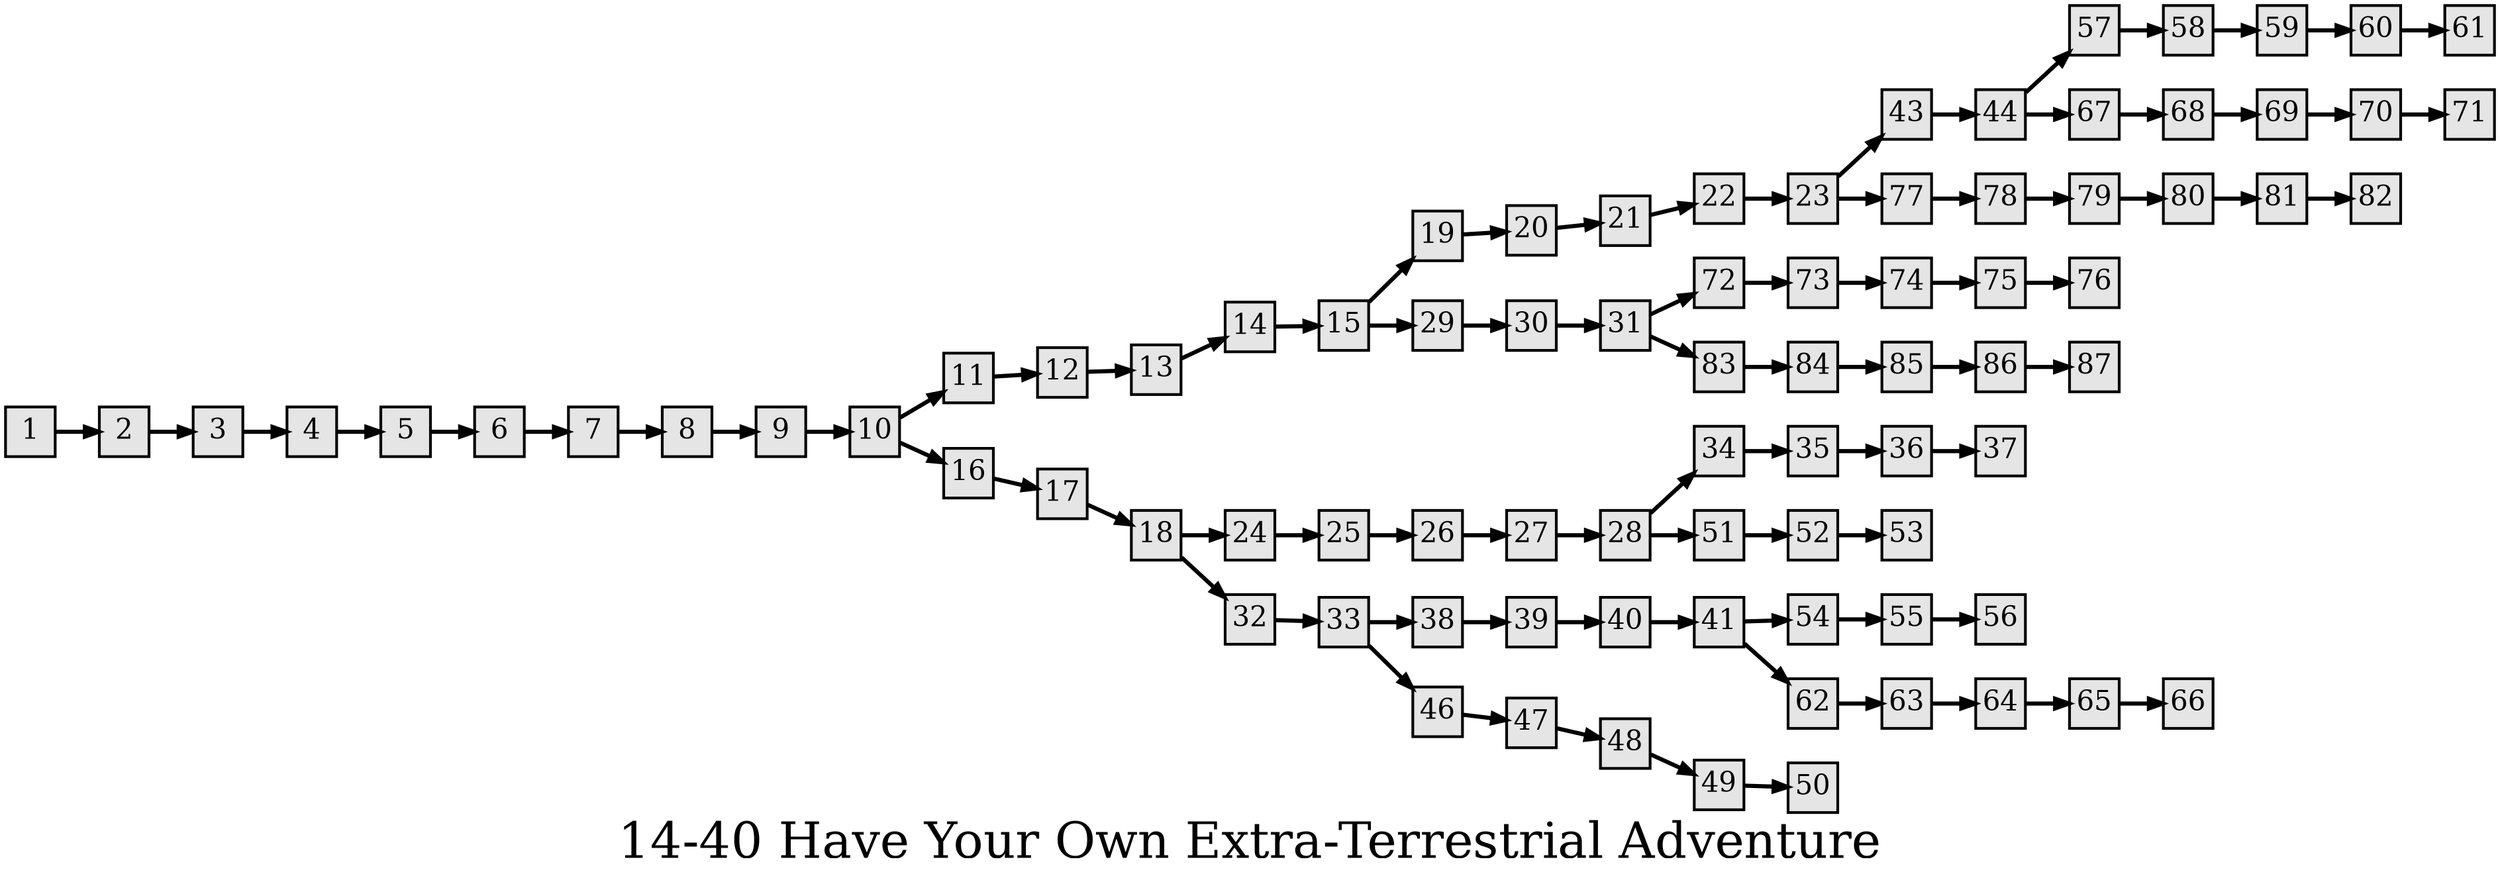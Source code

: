 digraph g{
  graph [ label="14-40 Have Your Own Extra-Terrestrial Adventure" rankdir=LR, ordering=out, fontsize=36, nodesep="0.35", ranksep="0.45"];
  node  [shape=rect, penwidth=2, fontsize=20, style=filled, fillcolor=grey90, margin="0,0", labelfloat=true, regular=true, fixedsize=true];
  edge  [labelfloat=true, penwidth=3, fontsize=12];
  1 -> 2;
  2 -> 3;
  3 -> 4;
  4 -> 5;
  5 -> 6;
  6 -> 7;
  7 -> 8;
  8 -> 9;
  9 -> 10;
  10 -> 11;
  10 -> 16;
  11 -> 12;
  12 -> 13;
  13 -> 14;
  14 -> 15;
  15 -> 19;
  15 -> 29;
  16 -> 17;
  17 -> 18;
  18 -> 24;
  18 -> 32;
  19 -> 20;
  20 -> 21;
  21 -> 22;
  22 -> 23;
  23 -> 43;
  23 -> 77;
  24 -> 25;
  25 -> 26;
  26 -> 27;
  27 -> 28;
  28 -> 34;
  28 -> 51;
  29 -> 30;
  30 -> 31;
  31 -> 72;
  31 -> 83;
  32 -> 33;
  33 -> 38;
  33 -> 46;
  34 -> 35;
  35 -> 36;
  36 -> 37;
  38 -> 39;
  39 -> 40;
  40 -> 41;
  41 -> 54;
  41 -> 62;
  43 -> 44;
  44 -> 57;
  44 -> 67;
  46 -> 47;
  47 -> 48;
  48 -> 49;
  49 -> 50;
  51 -> 52;
  52 -> 53;
  54 -> 55;
  55 -> 56;
  57 -> 58;
  58 -> 59;
  59 -> 60;
  60 -> 61;
  62 -> 63;
  63 -> 64;
  64 -> 65;
  65 -> 66;
  67 -> 68;
  68 -> 69;
  69 -> 70;
  70 -> 71;
  72 -> 73;
  73 -> 74;
  74 -> 75;
  75 -> 76;
  77 -> 78;
  78 -> 79;
  79 -> 80;
  80 -> 81;
  81 -> 82;
  83 -> 84;
  84 -> 85;
  85 -> 86;
  86 -> 87;
}


